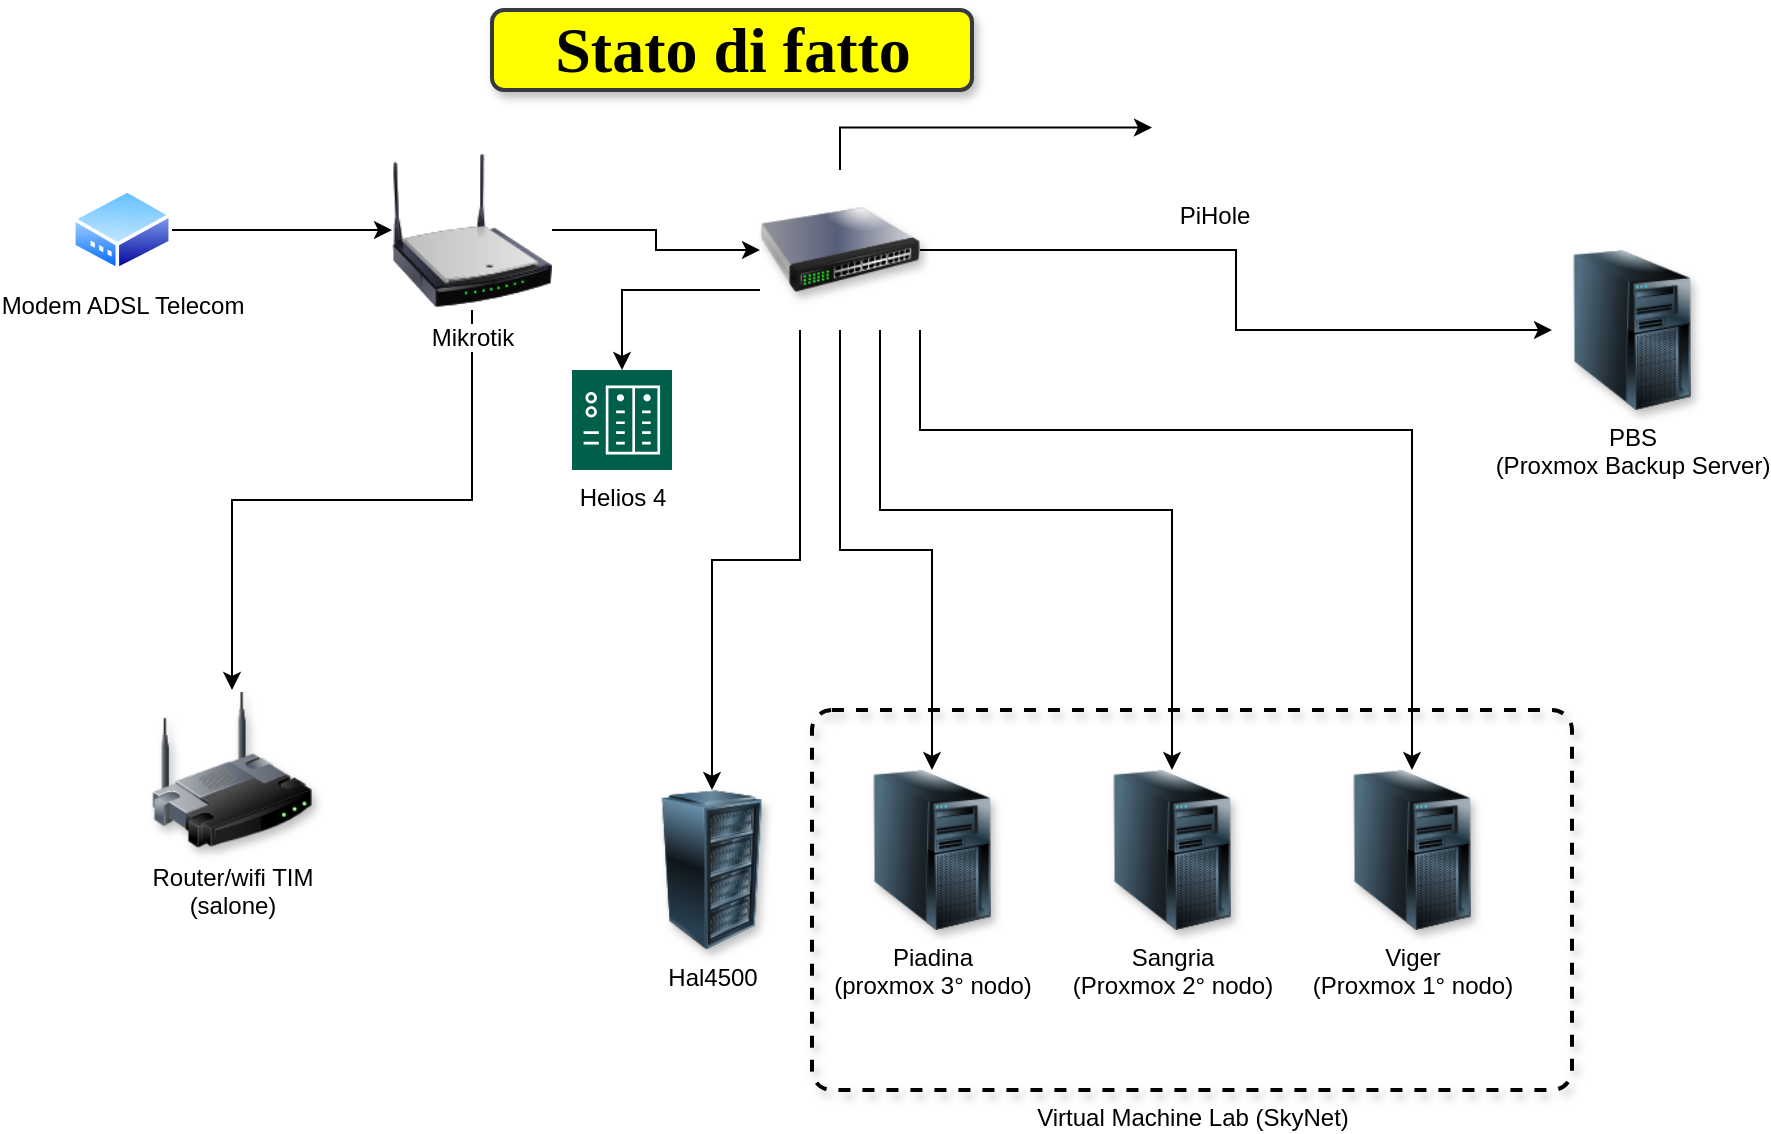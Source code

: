 <mxfile version="18.0.2" type="github" pages="2">
  <diagram id="5CXnMuTSALJAE7JCGa5N" name="SdF">
    <mxGraphModel dx="1501" dy="836" grid="1" gridSize="10" guides="1" tooltips="1" connect="1" arrows="1" fold="1" page="1" pageScale="1" pageWidth="1169" pageHeight="827" math="0" shadow="0">
      <root>
        <mxCell id="0" />
        <mxCell id="1" parent="0" />
        <mxCell id="6HV9-h4NKRvqSwP5TKIK-24" value="Virtual Machine Lab (SkyNet)" style="html=1;align=center;verticalAlign=top;rounded=1;absoluteArcSize=1;arcSize=20;dashed=1;shadow=1;glass=0;sketch=0;fontFamily=Helvetica;fontSize=12;strokeWidth=2;fillColor=none;flipH=0;flipV=0;labelPosition=center;verticalLabelPosition=bottom;" vertex="1" parent="1">
          <mxGeometry x="440" y="360" width="380" height="190" as="geometry" />
        </mxCell>
        <mxCell id="6HV9-h4NKRvqSwP5TKIK-6" style="edgeStyle=orthogonalEdgeStyle;rounded=0;orthogonalLoop=1;jettySize=auto;html=1;exitX=1;exitY=0.5;exitDx=0;exitDy=0;fontFamily=Comic Sans MS;fontSize=32;" edge="1" parent="1" source="6HV9-h4NKRvqSwP5TKIK-1" target="6HV9-h4NKRvqSwP5TKIK-2">
          <mxGeometry relative="1" as="geometry" />
        </mxCell>
        <mxCell id="6HV9-h4NKRvqSwP5TKIK-1" value="Modem ADSL Telecom" style="aspect=fixed;perimeter=ellipsePerimeter;html=1;align=center;shadow=0;dashed=0;spacingTop=3;image;image=img/lib/active_directory/modem.svg;" vertex="1" parent="1">
          <mxGeometry x="70" y="99.25" width="50" height="41.5" as="geometry" />
        </mxCell>
        <mxCell id="6HV9-h4NKRvqSwP5TKIK-7" style="edgeStyle=orthogonalEdgeStyle;rounded=0;orthogonalLoop=1;jettySize=auto;html=1;exitX=1;exitY=0.5;exitDx=0;exitDy=0;entryX=0;entryY=0.5;entryDx=0;entryDy=0;fontFamily=Comic Sans MS;fontSize=32;" edge="1" parent="1" source="6HV9-h4NKRvqSwP5TKIK-2" target="6HV9-h4NKRvqSwP5TKIK-4">
          <mxGeometry relative="1" as="geometry" />
        </mxCell>
        <mxCell id="6HV9-h4NKRvqSwP5TKIK-8" style="edgeStyle=orthogonalEdgeStyle;rounded=0;orthogonalLoop=1;jettySize=auto;html=1;exitX=0.5;exitY=1;exitDx=0;exitDy=0;fontFamily=Comic Sans MS;fontSize=32;" edge="1" parent="1" source="6HV9-h4NKRvqSwP5TKIK-2" target="6HV9-h4NKRvqSwP5TKIK-5">
          <mxGeometry relative="1" as="geometry" />
        </mxCell>
        <mxCell id="6HV9-h4NKRvqSwP5TKIK-2" value="Mikrotik" style="image;html=1;image=img/lib/clip_art/networking/Wireless_Router_N_128x128.png;imageBackground=none;" vertex="1" parent="1">
          <mxGeometry x="230" y="80" width="80" height="80" as="geometry" />
        </mxCell>
        <mxCell id="6HV9-h4NKRvqSwP5TKIK-3" value="Stato di fatto" style="text;html=1;resizable=0;autosize=1;align=center;verticalAlign=middle;points=[];fillColor=#FFFF00;strokeColor=#36393d;rounded=1;fontFamily=Comic Sans MS;fontSize=32;fontStyle=1;strokeWidth=2;perimeterSpacing=0;shadow=1;glass=0;sketch=0;" vertex="1" parent="1">
          <mxGeometry x="280" y="10" width="240" height="40" as="geometry" />
        </mxCell>
        <mxCell id="6HV9-h4NKRvqSwP5TKIK-12" style="edgeStyle=orthogonalEdgeStyle;rounded=0;orthogonalLoop=1;jettySize=auto;html=1;exitX=0.5;exitY=0;exitDx=0;exitDy=0;entryX=0;entryY=0.5;entryDx=0;entryDy=0;fontFamily=Helvetica;fontSize=12;" edge="1" parent="1" source="6HV9-h4NKRvqSwP5TKIK-4" target="6HV9-h4NKRvqSwP5TKIK-11">
          <mxGeometry relative="1" as="geometry" />
        </mxCell>
        <mxCell id="6HV9-h4NKRvqSwP5TKIK-14" style="edgeStyle=orthogonalEdgeStyle;rounded=0;orthogonalLoop=1;jettySize=auto;html=1;exitX=0.5;exitY=1;exitDx=0;exitDy=0;entryX=0.5;entryY=0;entryDx=0;entryDy=0;fontFamily=Helvetica;fontSize=12;" edge="1" parent="1" source="6HV9-h4NKRvqSwP5TKIK-4" target="6HV9-h4NKRvqSwP5TKIK-9">
          <mxGeometry relative="1" as="geometry" />
        </mxCell>
        <mxCell id="6HV9-h4NKRvqSwP5TKIK-16" style="edgeStyle=orthogonalEdgeStyle;rounded=0;orthogonalLoop=1;jettySize=auto;html=1;exitX=0;exitY=0.75;exitDx=0;exitDy=0;fontFamily=Helvetica;fontSize=12;" edge="1" parent="1" source="6HV9-h4NKRvqSwP5TKIK-4" target="6HV9-h4NKRvqSwP5TKIK-15">
          <mxGeometry relative="1" as="geometry" />
        </mxCell>
        <mxCell id="6HV9-h4NKRvqSwP5TKIK-20" style="edgeStyle=orthogonalEdgeStyle;rounded=0;orthogonalLoop=1;jettySize=auto;html=1;exitX=1;exitY=0.5;exitDx=0;exitDy=0;entryX=0;entryY=0.5;entryDx=0;entryDy=0;fontFamily=Helvetica;fontSize=12;" edge="1" parent="1" source="6HV9-h4NKRvqSwP5TKIK-4" target="6HV9-h4NKRvqSwP5TKIK-19">
          <mxGeometry relative="1" as="geometry" />
        </mxCell>
        <mxCell id="6HV9-h4NKRvqSwP5TKIK-21" style="edgeStyle=orthogonalEdgeStyle;rounded=0;orthogonalLoop=1;jettySize=auto;html=1;exitX=0.75;exitY=1;exitDx=0;exitDy=0;fontFamily=Helvetica;fontSize=12;" edge="1" parent="1" source="6HV9-h4NKRvqSwP5TKIK-4" target="6HV9-h4NKRvqSwP5TKIK-18">
          <mxGeometry relative="1" as="geometry">
            <Array as="points">
              <mxPoint x="474" y="260" />
              <mxPoint x="620" y="260" />
            </Array>
          </mxGeometry>
        </mxCell>
        <mxCell id="6HV9-h4NKRvqSwP5TKIK-22" style="edgeStyle=orthogonalEdgeStyle;rounded=0;orthogonalLoop=1;jettySize=auto;html=1;exitX=1;exitY=1;exitDx=0;exitDy=0;entryX=0.5;entryY=0;entryDx=0;entryDy=0;fontFamily=Helvetica;fontSize=12;" edge="1" parent="1" source="6HV9-h4NKRvqSwP5TKIK-4" target="6HV9-h4NKRvqSwP5TKIK-17">
          <mxGeometry relative="1" as="geometry">
            <Array as="points">
              <mxPoint x="494" y="220" />
              <mxPoint x="740" y="220" />
            </Array>
          </mxGeometry>
        </mxCell>
        <mxCell id="6HV9-h4NKRvqSwP5TKIK-27" style="edgeStyle=orthogonalEdgeStyle;rounded=0;orthogonalLoop=1;jettySize=auto;html=1;exitX=0.25;exitY=1;exitDx=0;exitDy=0;entryX=0.5;entryY=0;entryDx=0;entryDy=0;fontFamily=Helvetica;fontSize=12;" edge="1" parent="1" source="6HV9-h4NKRvqSwP5TKIK-4" target="6HV9-h4NKRvqSwP5TKIK-10">
          <mxGeometry relative="1" as="geometry" />
        </mxCell>
        <mxCell id="6HV9-h4NKRvqSwP5TKIK-4" value="" style="image;html=1;image=img/lib/clip_art/networking/Switch_128x128.png;rounded=1;shadow=1;glass=0;sketch=0;fontFamily=Comic Sans MS;fontSize=32;strokeWidth=2;fillColor=#FFFF00;" vertex="1" parent="1">
          <mxGeometry x="414" y="90" width="80" height="80" as="geometry" />
        </mxCell>
        <mxCell id="6HV9-h4NKRvqSwP5TKIK-5" value="Router/wifi TIM&lt;br&gt;(salone)" style="image;html=1;image=img/lib/clip_art/networking/Wireless_Router_128x128.png;rounded=1;shadow=1;glass=0;sketch=0;fontFamily=Helvetica;fontSize=12;strokeWidth=2;fillColor=#FFFF00;" vertex="1" parent="1">
          <mxGeometry x="110" y="350" width="80" height="80" as="geometry" />
        </mxCell>
        <mxCell id="6HV9-h4NKRvqSwP5TKIK-9" value="Piadina&lt;br&gt;(proxmox 3° nodo)" style="image;html=1;image=img/lib/clip_art/computers/Server_Tower_128x128.png;rounded=1;shadow=1;glass=0;sketch=0;fontFamily=Helvetica;fontSize=12;strokeWidth=2;fillColor=#FFFF00;" vertex="1" parent="1">
          <mxGeometry x="460" y="390" width="80" height="80" as="geometry" />
        </mxCell>
        <mxCell id="6HV9-h4NKRvqSwP5TKIK-10" value="Hal4500" style="image;html=1;image=img/lib/clip_art/computers/Server_Rack_128x128.png;rounded=1;shadow=1;glass=0;sketch=0;fontFamily=Helvetica;fontSize=12;strokeWidth=2;fillColor=#FFFF00;" vertex="1" parent="1">
          <mxGeometry x="350" y="400" width="80" height="80" as="geometry" />
        </mxCell>
        <mxCell id="6HV9-h4NKRvqSwP5TKIK-11" value="PiHole" style="shape=image;html=1;verticalAlign=top;verticalLabelPosition=bottom;labelBackgroundColor=#ffffff;imageAspect=0;aspect=fixed;image=https://cdn1.iconfinder.com/data/icons/fruit-136/64/Fruit_iconfree_Filled_Outline_raspberry-healthy-organic-food-fruit_icon-128.png;rounded=1;shadow=1;glass=0;sketch=0;fontFamily=Helvetica;fontSize=12;strokeWidth=2;fillColor=#FFFF00;" vertex="1" parent="1">
          <mxGeometry x="610" y="38.25" width="61" height="61" as="geometry" />
        </mxCell>
        <mxCell id="6HV9-h4NKRvqSwP5TKIK-15" value="Helios 4" style="sketch=0;pointerEvents=1;shadow=0;dashed=0;html=1;strokeColor=none;fillColor=#005F4B;labelPosition=center;verticalLabelPosition=bottom;verticalAlign=top;align=center;outlineConnect=0;shape=mxgraph.veeam2.nas;rounded=1;glass=0;fontFamily=Helvetica;fontSize=12;" vertex="1" parent="1">
          <mxGeometry x="320" y="190" width="50" height="50" as="geometry" />
        </mxCell>
        <mxCell id="6HV9-h4NKRvqSwP5TKIK-17" value="Viger&lt;br&gt;(Proxmox 1° nodo)" style="image;html=1;image=img/lib/clip_art/computers/Server_Tower_128x128.png;rounded=1;shadow=1;glass=0;sketch=0;fontFamily=Helvetica;fontSize=12;strokeWidth=2;fillColor=#FFFF00;" vertex="1" parent="1">
          <mxGeometry x="700" y="390" width="80" height="80" as="geometry" />
        </mxCell>
        <mxCell id="6HV9-h4NKRvqSwP5TKIK-18" value="Sangria&lt;br&gt;(Proxmox 2° nodo)" style="image;html=1;image=img/lib/clip_art/computers/Server_Tower_128x128.png;rounded=1;shadow=1;glass=0;sketch=0;fontFamily=Helvetica;fontSize=12;strokeWidth=2;fillColor=#FFFF00;" vertex="1" parent="1">
          <mxGeometry x="580" y="390" width="80" height="80" as="geometry" />
        </mxCell>
        <mxCell id="6HV9-h4NKRvqSwP5TKIK-19" value="PBS&lt;br&gt;(Proxmox Backup Server)" style="image;html=1;image=img/lib/clip_art/computers/Server_Tower_128x128.png;rounded=1;shadow=1;glass=0;sketch=0;fontFamily=Helvetica;fontSize=12;strokeWidth=2;fillColor=#FFFF00;" vertex="1" parent="1">
          <mxGeometry x="810" y="130" width="80" height="80" as="geometry" />
        </mxCell>
      </root>
    </mxGraphModel>
  </diagram>
  <diagram id="1kJfrF6xHq2oso86Jo8d" name="SdP">
    <mxGraphModel dx="1501" dy="756" grid="1" gridSize="10" guides="1" tooltips="1" connect="1" arrows="1" fold="1" page="1" pageScale="1" pageWidth="1169" pageHeight="827" math="0" shadow="0">
      <root>
        <mxCell id="0" />
        <mxCell id="1" parent="0" />
        <mxCell id="Z_nwUQK-f8jlyIovFnVe-1" value="LT0 - Ingresso" style="points=[[0,0],[0.25,0],[0.5,0],[0.75,0],[1,0],[1,0.25],[1,0.5],[1,0.75],[1,1],[0.75,1],[0.5,1],[0.25,1],[0,1],[0,0.75],[0,0.5],[0,0.25]];outlineConnect=0;gradientColor=none;html=1;whiteSpace=wrap;fontSize=12;fontStyle=0;container=1;pointerEvents=0;collapsible=0;recursiveResize=0;shape=mxgraph.aws4.group;grIcon=mxgraph.aws4.group_region;strokeColor=#147EBA;fillColor=none;verticalAlign=top;align=left;spacingLeft=30;fontColor=#147EBA;dashed=1;rounded=1;shadow=1;glass=0;sketch=0;fontFamily=Helvetica;" vertex="1" parent="1">
          <mxGeometry x="70" y="30" width="420" height="360" as="geometry" />
        </mxCell>
        <mxCell id="dz27J5w4RVdZm4Y3wDuL-8" style="edgeStyle=orthogonalEdgeStyle;rounded=0;orthogonalLoop=1;jettySize=auto;html=1;exitX=1;exitY=1;exitDx=0;exitDy=0;fontFamily=Helvetica;fontSize=12;" edge="1" parent="Z_nwUQK-f8jlyIovFnVe-1" source="dz27J5w4RVdZm4Y3wDuL-1" target="dz27J5w4RVdZm4Y3wDuL-2">
          <mxGeometry relative="1" as="geometry" />
        </mxCell>
        <mxCell id="dz27J5w4RVdZm4Y3wDuL-1" value="Modem ADSL Telecom" style="aspect=fixed;perimeter=ellipsePerimeter;html=1;align=center;shadow=0;dashed=0;spacingTop=3;image;image=img/lib/active_directory/modem.svg;" vertex="1" parent="Z_nwUQK-f8jlyIovFnVe-1">
          <mxGeometry x="50" y="40" width="50" height="41.5" as="geometry" />
        </mxCell>
        <mxCell id="dz27J5w4RVdZm4Y3wDuL-9" style="edgeStyle=orthogonalEdgeStyle;rounded=0;orthogonalLoop=1;jettySize=auto;html=1;exitX=0.25;exitY=1;exitDx=0;exitDy=0;fontFamily=Helvetica;fontSize=12;" edge="1" parent="Z_nwUQK-f8jlyIovFnVe-1" source="dz27J5w4RVdZm4Y3wDuL-2" target="dz27J5w4RVdZm4Y3wDuL-4">
          <mxGeometry relative="1" as="geometry" />
        </mxCell>
        <mxCell id="dz27J5w4RVdZm4Y3wDuL-2" value="Ubiquity USG" style="image;html=1;image=img/lib/clip_art/networking/Router_Icon_128x128.png;rounded=1;shadow=1;glass=0;sketch=0;fontFamily=Helvetica;fontSize=12;strokeWidth=2;fillColor=none;" vertex="1" parent="Z_nwUQK-f8jlyIovFnVe-1">
          <mxGeometry x="170" y="40" width="80" height="80" as="geometry" />
        </mxCell>
        <mxCell id="dz27J5w4RVdZm4Y3wDuL-3" value="Ubiquity Wifi" style="sketch=0;pointerEvents=1;shadow=0;dashed=0;html=1;strokeColor=none;fillColor=#434445;aspect=fixed;labelPosition=center;verticalLabelPosition=bottom;verticalAlign=top;align=center;outlineConnect=0;shape=mxgraph.vvd.wi_fi;rounded=1;glass=0;fontFamily=Helvetica;fontSize=12;" vertex="1" parent="Z_nwUQK-f8jlyIovFnVe-1">
          <mxGeometry x="330" y="20" width="50" height="50" as="geometry" />
        </mxCell>
        <mxCell id="dz27J5w4RVdZm4Y3wDuL-10" style="edgeStyle=orthogonalEdgeStyle;rounded=0;orthogonalLoop=1;jettySize=auto;html=1;exitX=1;exitY=0.5;exitDx=0;exitDy=0;fontFamily=Helvetica;fontSize=12;" edge="1" parent="Z_nwUQK-f8jlyIovFnVe-1" source="dz27J5w4RVdZm4Y3wDuL-4" target="dz27J5w4RVdZm4Y3wDuL-3">
          <mxGeometry relative="1" as="geometry" />
        </mxCell>
        <mxCell id="dz27J5w4RVdZm4Y3wDuL-13" style="edgeStyle=orthogonalEdgeStyle;rounded=0;orthogonalLoop=1;jettySize=auto;html=1;exitX=1;exitY=1;exitDx=0;exitDy=0;fontFamily=Helvetica;fontSize=12;" edge="1" parent="Z_nwUQK-f8jlyIovFnVe-1" source="dz27J5w4RVdZm4Y3wDuL-4" target="dz27J5w4RVdZm4Y3wDuL-12">
          <mxGeometry relative="1" as="geometry" />
        </mxCell>
        <mxCell id="dz27J5w4RVdZm4Y3wDuL-4" value="Switch esistente" style="image;html=1;image=img/lib/clip_art/networking/Switch_128x128.png;rounded=1;shadow=1;glass=0;sketch=0;fontFamily=Helvetica;fontSize=12;strokeWidth=2;fillColor=none;" vertex="1" parent="Z_nwUQK-f8jlyIovFnVe-1">
          <mxGeometry x="50" y="160" width="80" height="80" as="geometry" />
        </mxCell>
        <mxCell id="dz27J5w4RVdZm4Y3wDuL-12" value="VMLabs" style="points=[];aspect=fixed;html=1;align=center;shadow=0;dashed=0;image;image=img/lib/allied_telesis/storage/Datacenter_Server_Half_Rack_ToR.svg;rounded=1;glass=0;sketch=0;fontFamily=Helvetica;fontSize=12;strokeWidth=2;fillColor=none;" vertex="1" parent="Z_nwUQK-f8jlyIovFnVe-1">
          <mxGeometry x="220" y="220" width="88.2" height="114.6" as="geometry" />
        </mxCell>
        <mxCell id="Z_nwUQK-f8jlyIovFnVe-2" value="LT1 - Salone" style="points=[[0,0],[0.25,0],[0.5,0],[0.75,0],[1,0],[1,0.25],[1,0.5],[1,0.75],[1,1],[0.75,1],[0.5,1],[0.25,1],[0,1],[0,0.75],[0,0.5],[0,0.25]];outlineConnect=0;gradientColor=none;html=1;whiteSpace=wrap;fontSize=12;fontStyle=0;container=1;pointerEvents=0;collapsible=0;recursiveResize=0;shape=mxgraph.aws4.group;grIcon=mxgraph.aws4.group_region;strokeColor=#147EBA;fillColor=none;verticalAlign=top;align=left;spacingLeft=30;fontColor=#147EBA;dashed=1;rounded=1;shadow=1;glass=0;sketch=0;fontFamily=Helvetica;" vertex="1" parent="1">
          <mxGeometry x="680" y="414" width="420" height="360" as="geometry" />
        </mxCell>
        <mxCell id="dz27J5w4RVdZm4Y3wDuL-11" style="edgeStyle=orthogonalEdgeStyle;rounded=0;orthogonalLoop=1;jettySize=auto;html=1;exitX=1;exitY=0.5;exitDx=0;exitDy=0;fontFamily=Helvetica;fontSize=12;" edge="1" parent="Z_nwUQK-f8jlyIovFnVe-2" source="dz27J5w4RVdZm4Y3wDuL-5" target="dz27J5w4RVdZm4Y3wDuL-6">
          <mxGeometry relative="1" as="geometry" />
        </mxCell>
        <mxCell id="dz27J5w4RVdZm4Y3wDuL-5" value="Switch" style="image;html=1;image=img/lib/clip_art/networking/Switch_128x128.png;rounded=1;shadow=1;glass=0;sketch=0;fontFamily=Helvetica;fontSize=12;strokeWidth=2;fillColor=none;" vertex="1" parent="Z_nwUQK-f8jlyIovFnVe-2">
          <mxGeometry x="40" y="46" width="80" height="80" as="geometry" />
        </mxCell>
        <mxCell id="dz27J5w4RVdZm4Y3wDuL-6" value="Ubiquity Wifi" style="sketch=0;pointerEvents=1;shadow=0;dashed=0;html=1;strokeColor=none;fillColor=#434445;aspect=fixed;labelPosition=center;verticalLabelPosition=bottom;verticalAlign=top;align=center;outlineConnect=0;shape=mxgraph.vvd.wi_fi;rounded=1;glass=0;fontFamily=Helvetica;fontSize=12;" vertex="1" parent="Z_nwUQK-f8jlyIovFnVe-2">
          <mxGeometry x="200" y="46" width="50" height="50" as="geometry" />
        </mxCell>
        <mxCell id="dz27J5w4RVdZm4Y3wDuL-7" style="edgeStyle=orthogonalEdgeStyle;rounded=0;orthogonalLoop=1;jettySize=auto;html=1;exitX=0.5;exitY=1;exitDx=0;exitDy=0;entryX=0;entryY=0.5;entryDx=0;entryDy=0;fontFamily=Helvetica;fontSize=12;" edge="1" parent="1" source="dz27J5w4RVdZm4Y3wDuL-4" target="dz27J5w4RVdZm4Y3wDuL-5">
          <mxGeometry relative="1" as="geometry" />
        </mxCell>
      </root>
    </mxGraphModel>
  </diagram>
</mxfile>
